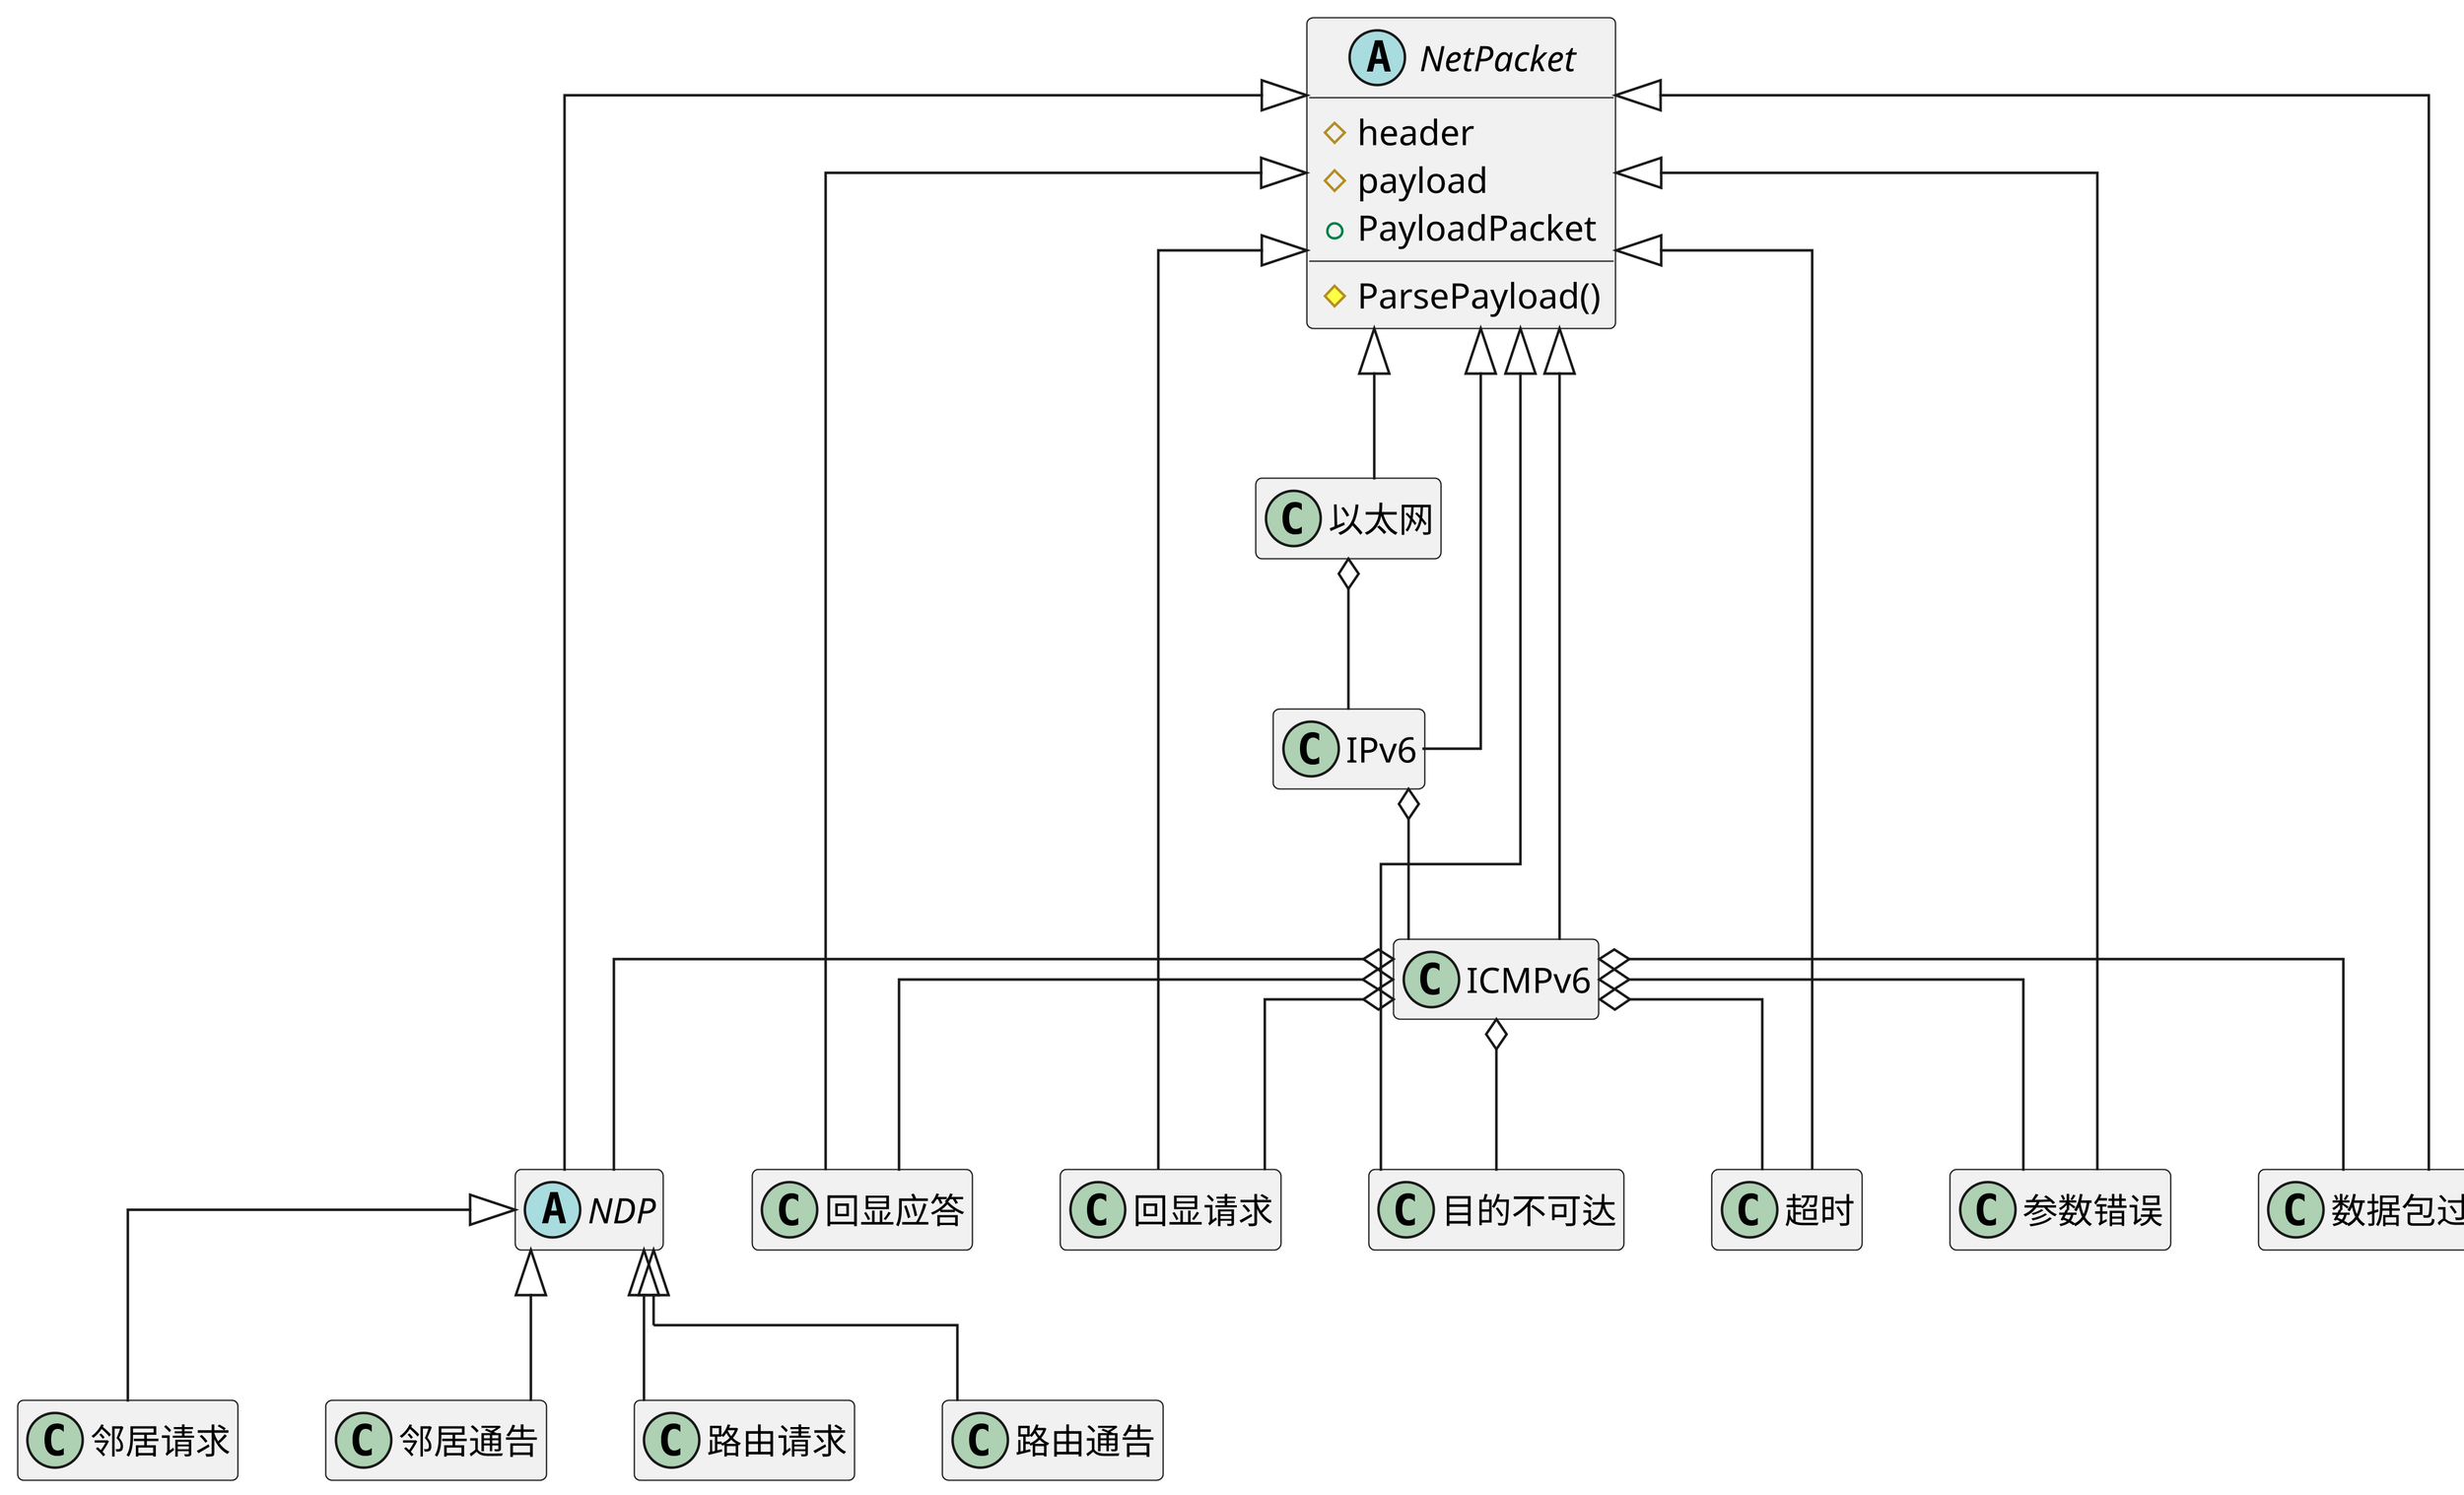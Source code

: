 ﻿@startuml
'https://plantuml.com/class-diagram

hide empty member
skinparam dpi 400
skinparam linetype ortho
'skinparam linetype polyline
'left to right direction

abstract class NetPacket {
    # header
    # payload
    + PayloadPacket
    # ParsePayload()
}

class 以太网 extends NetPacket {
'    + source
'    + destination
'    + type
}
class IPv6 extends NetPacket {
'    + source
'    + destination
'    + version
'    + trafficClass
'    + flowLabel
'    + payloadLength
'    + nextHeader
'    + hopLimit
}
class ICMPv6 extends NetPacket {
'    + type
'    + code
'    + checksum
}
abstract class NDP extends NetPacket {
'    # options
'    # parseOptions()
'    # WriteOptions()
}
class 回显应答 extends NetPacket {
'    + identifier
'    + sequenceNumber
'    + data
}
class 回显请求 extends NetPacket {
'    + identifier
'    + sequenceNumber
'    + data
}
class 目的不可达 extends NetPacket
class 超时 extends NetPacket
class 参数错误 extends NetPacket
class 数据包过大 extends NetPacket

以太网 o-- IPv6
IPv6 o-- ICMPv6
ICMPv6 o-- 回显应答
ICMPv6 o-- 回显请求
ICMPv6 o-- 目的不可达
ICMPv6 o-- 超时
ICMPv6 o-- 参数错误
ICMPv6 o-- 数据包过大
ICMPv6 o-- NDP

class 邻居请求 extends NDP {
'    + targetAddress
}

class 邻居通告 extends NDP {
'    + router
'    + solicited
'    + override
'    + targetAddress
}

class 路由请求 extends NDP

class 路由通告 extends NDP {
'    + curHopLimit
'    + managedAddressConfiguration
'    + otherConfiguration
'    + routerLifetime
'    + reachableTime
'    + retransmitTimer
}


@enduml